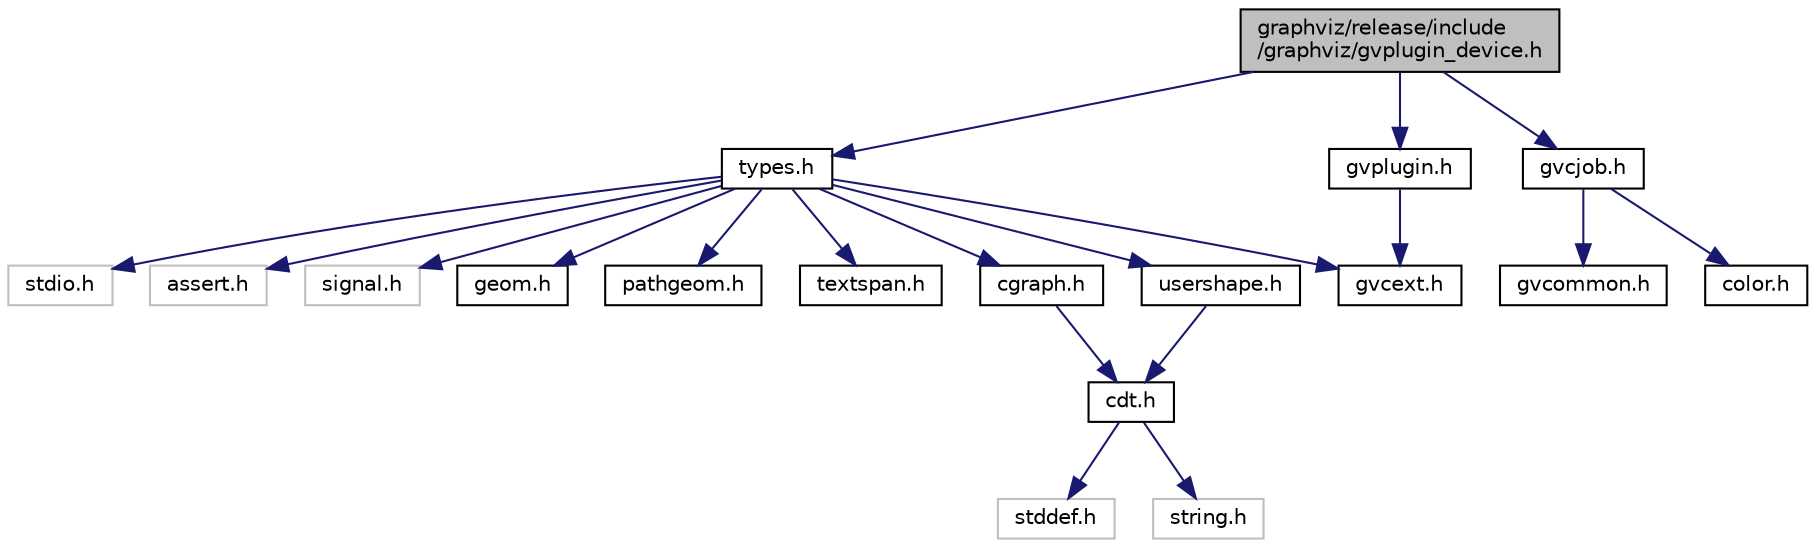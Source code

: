 digraph "graphviz/release/include/graphviz/gvplugin_device.h"
{
  bgcolor="transparent";
  edge [fontname="Helvetica",fontsize="10",labelfontname="Helvetica",labelfontsize="10"];
  node [fontname="Helvetica",fontsize="10",shape=record];
  Node1 [label="graphviz/release/include\l/graphviz/gvplugin_device.h",height=0.2,width=0.4,color="black", fillcolor="grey75", style="filled", fontcolor="black"];
  Node1 -> Node2 [color="midnightblue",fontsize="10",style="solid",fontname="Helvetica"];
  Node2 [label="types.h",height=0.2,width=0.4,color="black",URL="$types_8h.html"];
  Node2 -> Node3 [color="midnightblue",fontsize="10",style="solid",fontname="Helvetica"];
  Node3 [label="stdio.h",height=0.2,width=0.4,color="grey75"];
  Node2 -> Node4 [color="midnightblue",fontsize="10",style="solid",fontname="Helvetica"];
  Node4 [label="assert.h",height=0.2,width=0.4,color="grey75"];
  Node2 -> Node5 [color="midnightblue",fontsize="10",style="solid",fontname="Helvetica"];
  Node5 [label="signal.h",height=0.2,width=0.4,color="grey75"];
  Node2 -> Node6 [color="midnightblue",fontsize="10",style="solid",fontname="Helvetica"];
  Node6 [label="geom.h",height=0.2,width=0.4,color="black",URL="$geom_8h.html"];
  Node2 -> Node7 [color="midnightblue",fontsize="10",style="solid",fontname="Helvetica"];
  Node7 [label="gvcext.h",height=0.2,width=0.4,color="black",URL="$gvcext_8h.html"];
  Node2 -> Node8 [color="midnightblue",fontsize="10",style="solid",fontname="Helvetica"];
  Node8 [label="pathgeom.h",height=0.2,width=0.4,color="black",URL="$pathgeom_8h.html"];
  Node2 -> Node9 [color="midnightblue",fontsize="10",style="solid",fontname="Helvetica"];
  Node9 [label="textspan.h",height=0.2,width=0.4,color="black",URL="$textspan_8h.html"];
  Node2 -> Node10 [color="midnightblue",fontsize="10",style="solid",fontname="Helvetica"];
  Node10 [label="cgraph.h",height=0.2,width=0.4,color="black",URL="$cgraph_8h.html"];
  Node10 -> Node11 [color="midnightblue",fontsize="10",style="solid",fontname="Helvetica"];
  Node11 [label="cdt.h",height=0.2,width=0.4,color="black",URL="$cdt_8h.html"];
  Node11 -> Node12 [color="midnightblue",fontsize="10",style="solid",fontname="Helvetica"];
  Node12 [label="stddef.h",height=0.2,width=0.4,color="grey75"];
  Node11 -> Node13 [color="midnightblue",fontsize="10",style="solid",fontname="Helvetica"];
  Node13 [label="string.h",height=0.2,width=0.4,color="grey75"];
  Node2 -> Node14 [color="midnightblue",fontsize="10",style="solid",fontname="Helvetica"];
  Node14 [label="usershape.h",height=0.2,width=0.4,color="black",URL="$usershape_8h.html"];
  Node14 -> Node11 [color="midnightblue",fontsize="10",style="solid",fontname="Helvetica"];
  Node1 -> Node15 [color="midnightblue",fontsize="10",style="solid",fontname="Helvetica"];
  Node15 [label="gvplugin.h",height=0.2,width=0.4,color="black",URL="$gvplugin_8h.html"];
  Node15 -> Node7 [color="midnightblue",fontsize="10",style="solid",fontname="Helvetica"];
  Node1 -> Node16 [color="midnightblue",fontsize="10",style="solid",fontname="Helvetica"];
  Node16 [label="gvcjob.h",height=0.2,width=0.4,color="black",URL="$gvcjob_8h.html"];
  Node16 -> Node17 [color="midnightblue",fontsize="10",style="solid",fontname="Helvetica"];
  Node17 [label="gvcommon.h",height=0.2,width=0.4,color="black",URL="$gvcommon_8h.html"];
  Node16 -> Node18 [color="midnightblue",fontsize="10",style="solid",fontname="Helvetica"];
  Node18 [label="color.h",height=0.2,width=0.4,color="black",URL="$color_8h.html"];
}
